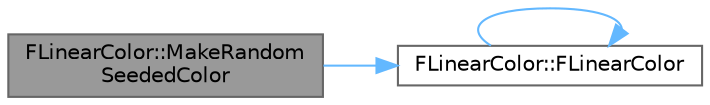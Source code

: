 digraph "FLinearColor::MakeRandomSeededColor"
{
 // INTERACTIVE_SVG=YES
 // LATEX_PDF_SIZE
  bgcolor="transparent";
  edge [fontname=Helvetica,fontsize=10,labelfontname=Helvetica,labelfontsize=10];
  node [fontname=Helvetica,fontsize=10,shape=box,height=0.2,width=0.4];
  rankdir="LR";
  Node1 [id="Node000001",label="FLinearColor::MakeRandom\lSeededColor",height=0.2,width=0.4,color="gray40", fillcolor="grey60", style="filled", fontcolor="black",tooltip="Makes a random color based on a seed."];
  Node1 -> Node2 [id="edge1_Node000001_Node000002",color="steelblue1",style="solid",tooltip=" "];
  Node2 [id="Node000002",label="FLinearColor::FLinearColor",height=0.2,width=0.4,color="grey40", fillcolor="white", style="filled",URL="$d5/dd9/structFLinearColor.html#a64e751b82e233d7a58cf4813b4710bd2",tooltip=" "];
  Node2 -> Node2 [id="edge2_Node000002_Node000002",color="steelblue1",style="solid",tooltip=" "];
}

